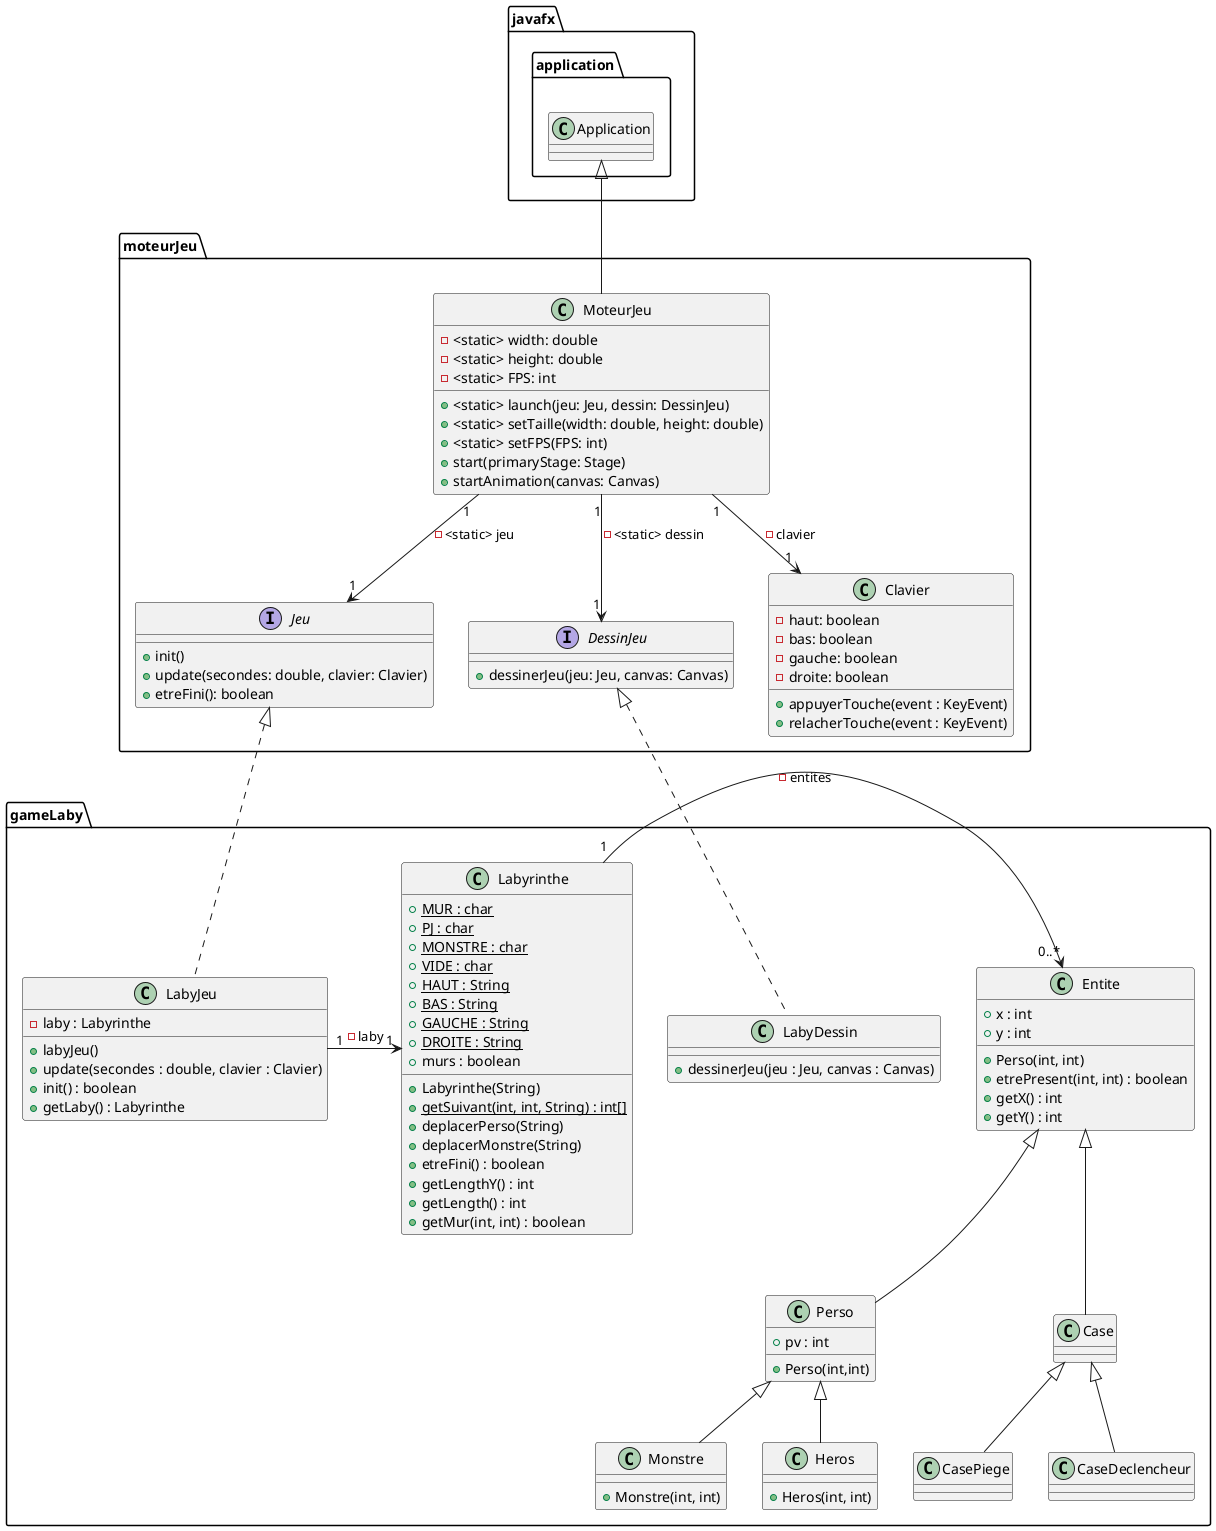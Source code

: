 @startuml

package javafx.application{
class Application{
}
}


package moteurJeu{

class MoteurJeu{
- <static> width: double
- <static> height: double
- <static> FPS: int
+ <static> launch(jeu: Jeu, dessin: DessinJeu)
+ <static> setTaille(width: double, height: double)
+ <static> setFPS(FPS: int)
+ start(primaryStage: Stage)
+ startAnimation(canvas: Canvas)
}

Application <|-- MoteurJeu



interface Jeu{
+ init()
+ update(secondes: double, clavier: Clavier)
+ etreFini(): boolean
}

MoteurJeu "1" --> "1" Jeu : - <static> jeu


interface DessinJeu{
+ dessinerJeu(jeu: Jeu, canvas: Canvas)
}

MoteurJeu "1" --> "1" DessinJeu : - <static> dessin

class Clavier{
- haut: boolean
- bas: boolean
- gauche: boolean
- droite: boolean
+ appuyerTouche(event : KeyEvent)
+ relacherTouche(event : KeyEvent)
}

MoteurJeu "1" --> "1" Clavier : - clavier
}

package gameLaby{

class LabyJeu{
- laby : Labyrinthe
+ labyJeu()
+ update(secondes : double, clavier : Clavier)
+ init() : boolean
+ getLaby() : Labyrinthe
}
Jeu <|.. LabyJeu

class LabyDessin{
+ dessinerJeu(jeu : Jeu, canvas : Canvas)



}

class Labyrinthe{
    + {static} MUR : char
    + {static} PJ : char
    + {static} MONSTRE : char
    + {static} VIDE : char
    + {static} HAUT : String
    + {static} BAS : String
    + {static} GAUCHE : String
    + {static} DROITE : String
    + murs : boolean

    + Labyrinthe(String)
    + {static} getSuivant(int, int, String) : int[]
    + deplacerPerso(String)
    + deplacerMonstre(String)
    + etreFini() : boolean
    + getLengthY() : int
    + getLength() : int
    + getMur(int, int) : boolean
}

class Entite{
    + x : int
    + y : int
    + Perso(int, int)
    + etrePresent(int, int) : boolean
    + getX() : int
    + getY() : int
}

class Perso{
    + pv : int
    + Perso(int,int)
}

class Monstre{
    + Monstre(int, int)
}

class Heros{
    + Heros(int, int)
}

class Case{

}

class CasePiege{

}

class CaseDeclencheur{

}

Labyrinthe "1" -> "0..*" Entite : - entites
LabyJeu "1" -> "1" Labyrinthe : - laby

Entite <|-- Perso
Entite <|-- Case
Perso <|-- Monstre
Perso <|-- Heros
Case <|-- CaseDeclencheur
Case <|-- CasePiege
DessinJeu <|.. LabyDessin



}


@enduml